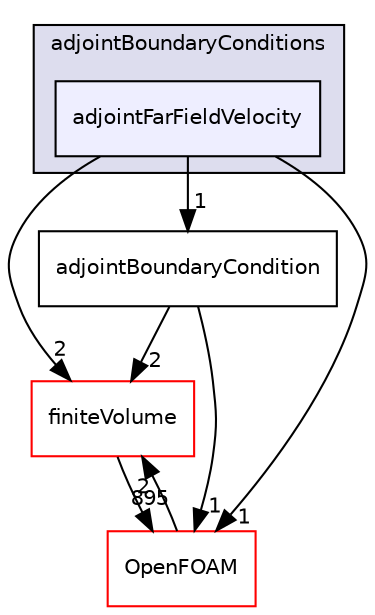 digraph "src/optimisation/adjointOptimisation/adjoint/adjointBoundaryConditions/adjointFarFieldVelocity" {
  bgcolor=transparent;
  compound=true
  node [ fontsize="10", fontname="Helvetica"];
  edge [ labelfontsize="10", labelfontname="Helvetica"];
  subgraph clusterdir_1784f822592d39f816c839dc1a098cdb {
    graph [ bgcolor="#ddddee", pencolor="black", label="adjointBoundaryConditions" fontname="Helvetica", fontsize="10", URL="dir_1784f822592d39f816c839dc1a098cdb.html"]
  dir_2b24c5d61ccd0862311df9ca66b1a4fb [shape=box, label="adjointFarFieldVelocity", style="filled", fillcolor="#eeeeff", pencolor="black", URL="dir_2b24c5d61ccd0862311df9ca66b1a4fb.html"];
  }
  dir_9bd15774b555cf7259a6fa18f99fe99b [shape=box label="finiteVolume" color="red" URL="dir_9bd15774b555cf7259a6fa18f99fe99b.html"];
  dir_652b1198ee2276fb8c8e7ad72509d703 [shape=box label="adjointBoundaryCondition" URL="dir_652b1198ee2276fb8c8e7ad72509d703.html"];
  dir_c5473ff19b20e6ec4dfe5c310b3778a8 [shape=box label="OpenFOAM" color="red" URL="dir_c5473ff19b20e6ec4dfe5c310b3778a8.html"];
  dir_9bd15774b555cf7259a6fa18f99fe99b->dir_c5473ff19b20e6ec4dfe5c310b3778a8 [headlabel="895", labeldistance=1.5 headhref="dir_000814_002151.html"];
  dir_652b1198ee2276fb8c8e7ad72509d703->dir_9bd15774b555cf7259a6fa18f99fe99b [headlabel="2", labeldistance=1.5 headhref="dir_002773_000814.html"];
  dir_652b1198ee2276fb8c8e7ad72509d703->dir_c5473ff19b20e6ec4dfe5c310b3778a8 [headlabel="1", labeldistance=1.5 headhref="dir_002773_002151.html"];
  dir_c5473ff19b20e6ec4dfe5c310b3778a8->dir_9bd15774b555cf7259a6fa18f99fe99b [headlabel="2", labeldistance=1.5 headhref="dir_002151_000814.html"];
  dir_2b24c5d61ccd0862311df9ca66b1a4fb->dir_9bd15774b555cf7259a6fa18f99fe99b [headlabel="2", labeldistance=1.5 headhref="dir_002775_000814.html"];
  dir_2b24c5d61ccd0862311df9ca66b1a4fb->dir_652b1198ee2276fb8c8e7ad72509d703 [headlabel="1", labeldistance=1.5 headhref="dir_002775_002773.html"];
  dir_2b24c5d61ccd0862311df9ca66b1a4fb->dir_c5473ff19b20e6ec4dfe5c310b3778a8 [headlabel="1", labeldistance=1.5 headhref="dir_002775_002151.html"];
}
